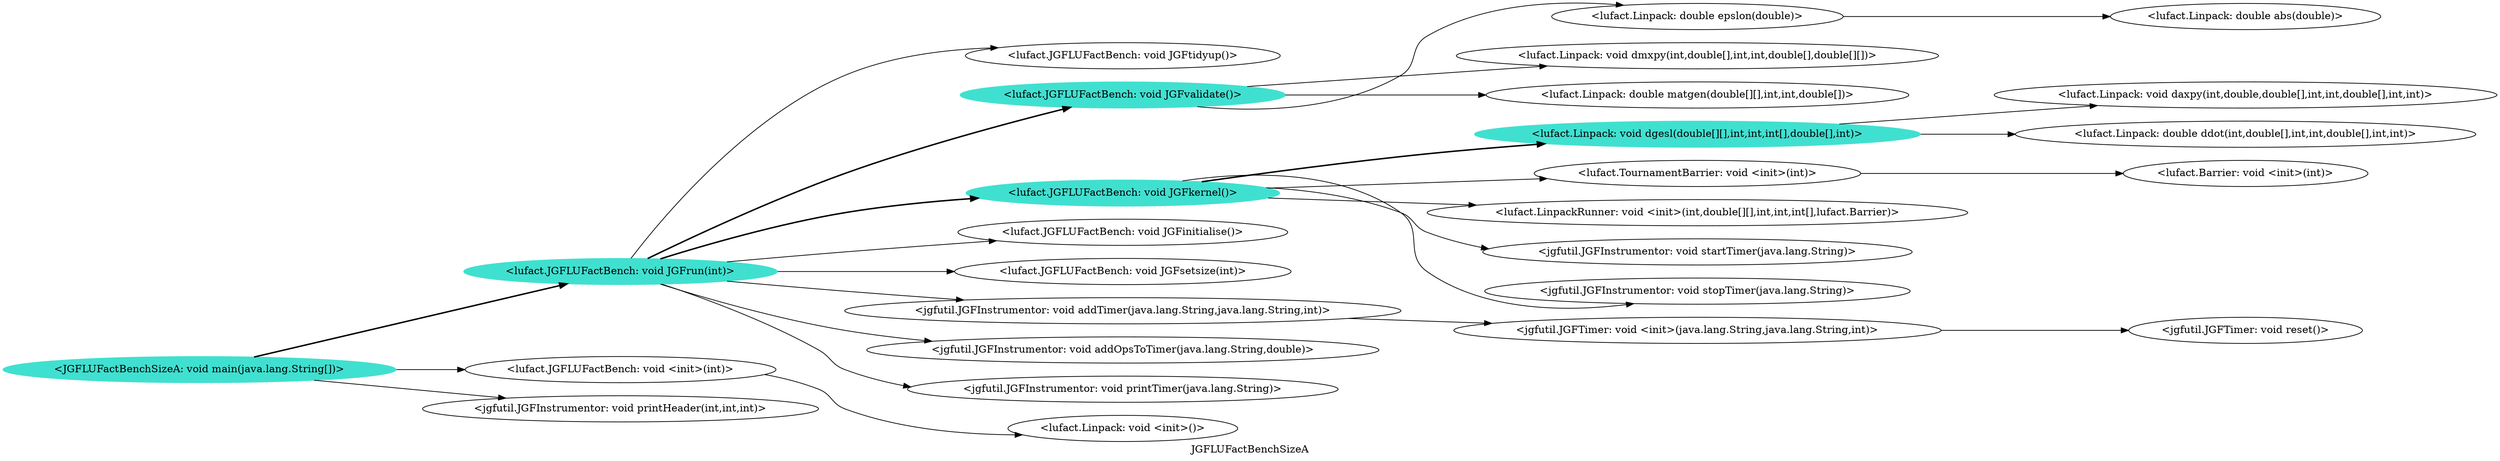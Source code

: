 digraph "JGFLUFactBenchSizeA" {
    label="JGFLUFactBenchSizeA";
    rankdir=LR;
    "<JGFLUFactBenchSizeA: void main(java.lang.String[])>" [color=turquoise,style=filled,];
    "<lufact.JGFLUFactBench: void JGFrun(int)>" [color=turquoise,style=filled,color=turquoise,style=filled,color=turquoise,style=filled,];
    "<JGFLUFactBenchSizeA: void main(java.lang.String[])>"->"<lufact.JGFLUFactBench: void JGFrun(int)>" [style=bold,];
    "<lufact.JGFLUFactBench: void JGFtidyup()>"
    "<lufact.JGFLUFactBench: void JGFrun(int)>"->"<lufact.JGFLUFactBench: void JGFtidyup()>";
    "<lufact.JGFLUFactBench: void JGFvalidate()>" [color=turquoise,style=filled,];
    "<lufact.JGFLUFactBench: void JGFrun(int)>"->"<lufact.JGFLUFactBench: void JGFvalidate()>" [style=bold,];
    "<lufact.Linpack: double epslon(double)>"
    "<lufact.JGFLUFactBench: void JGFvalidate()>"->"<lufact.Linpack: double epslon(double)>";
    "<lufact.Linpack: double abs(double)>"
    "<lufact.Linpack: double epslon(double)>"->"<lufact.Linpack: double abs(double)>";
    "<lufact.Linpack: void dmxpy(int,double[],int,int,double[],double[][])>"
    "<lufact.JGFLUFactBench: void JGFvalidate()>"->"<lufact.Linpack: void dmxpy(int,double[],int,int,double[],double[][])>";
    "<lufact.Linpack: double matgen(double[][],int,int,double[])>"
    "<lufact.JGFLUFactBench: void JGFvalidate()>"->"<lufact.Linpack: double matgen(double[][],int,int,double[])>";
    "<lufact.JGFLUFactBench: void JGFkernel()>" [color=turquoise,style=filled,color=turquoise,style=filled,];
    "<lufact.JGFLUFactBench: void JGFrun(int)>"->"<lufact.JGFLUFactBench: void JGFkernel()>" [style=bold,];
    "<lufact.Linpack: void dgesl(double[][],int,int,int[],double[],int)>" [color=turquoise,style=filled,];
    "<lufact.JGFLUFactBench: void JGFkernel()>"->"<lufact.Linpack: void dgesl(double[][],int,int,int[],double[],int)>" [style=bold,];
    "<lufact.Linpack: void daxpy(int,double,double[],int,int,double[],int,int)>"
    "<lufact.Linpack: void dgesl(double[][],int,int,int[],double[],int)>"->"<lufact.Linpack: void daxpy(int,double,double[],int,int,double[],int,int)>";
    "<lufact.Linpack: double ddot(int,double[],int,int,double[],int,int)>"
    "<lufact.Linpack: void dgesl(double[][],int,int,int[],double[],int)>"->"<lufact.Linpack: double ddot(int,double[],int,int,double[],int,int)>";
    "<lufact.TournamentBarrier: void <init>(int)>"
    "<lufact.JGFLUFactBench: void JGFkernel()>"->"<lufact.TournamentBarrier: void <init>(int)>";
    "<lufact.Barrier: void <init>(int)>"
    "<lufact.TournamentBarrier: void <init>(int)>"->"<lufact.Barrier: void <init>(int)>";
    "<lufact.LinpackRunner: void <init>(int,double[][],int,int,int[],lufact.Barrier)>"
    "<lufact.JGFLUFactBench: void JGFkernel()>"->"<lufact.LinpackRunner: void <init>(int,double[][],int,int,int[],lufact.Barrier)>";
    "<jgfutil.JGFInstrumentor: void startTimer(java.lang.String)>"
    "<lufact.JGFLUFactBench: void JGFkernel()>"->"<jgfutil.JGFInstrumentor: void startTimer(java.lang.String)>";
    "<jgfutil.JGFInstrumentor: void stopTimer(java.lang.String)>"
    "<lufact.JGFLUFactBench: void JGFkernel()>"->"<jgfutil.JGFInstrumentor: void stopTimer(java.lang.String)>";
    "<lufact.JGFLUFactBench: void JGFinitialise()>"
    "<lufact.JGFLUFactBench: void JGFrun(int)>"->"<lufact.JGFLUFactBench: void JGFinitialise()>";
    "<lufact.JGFLUFactBench: void JGFsetsize(int)>"
    "<lufact.JGFLUFactBench: void JGFrun(int)>"->"<lufact.JGFLUFactBench: void JGFsetsize(int)>";
    "<jgfutil.JGFInstrumentor: void addTimer(java.lang.String,java.lang.String,int)>"
    "<lufact.JGFLUFactBench: void JGFrun(int)>"->"<jgfutil.JGFInstrumentor: void addTimer(java.lang.String,java.lang.String,int)>";
    "<jgfutil.JGFTimer: void <init>(java.lang.String,java.lang.String,int)>"
    "<jgfutil.JGFInstrumentor: void addTimer(java.lang.String,java.lang.String,int)>"->"<jgfutil.JGFTimer: void <init>(java.lang.String,java.lang.String,int)>";
    "<jgfutil.JGFTimer: void reset()>"
    "<jgfutil.JGFTimer: void <init>(java.lang.String,java.lang.String,int)>"->"<jgfutil.JGFTimer: void reset()>";
    "<jgfutil.JGFInstrumentor: void addOpsToTimer(java.lang.String,double)>"
    "<lufact.JGFLUFactBench: void JGFrun(int)>"->"<jgfutil.JGFInstrumentor: void addOpsToTimer(java.lang.String,double)>";
    "<jgfutil.JGFInstrumentor: void printTimer(java.lang.String)>"
    "<lufact.JGFLUFactBench: void JGFrun(int)>"->"<jgfutil.JGFInstrumentor: void printTimer(java.lang.String)>";
    "<lufact.JGFLUFactBench: void <init>(int)>"
    "<JGFLUFactBenchSizeA: void main(java.lang.String[])>"->"<lufact.JGFLUFactBench: void <init>(int)>";
    "<lufact.Linpack: void <init>()>"
    "<lufact.JGFLUFactBench: void <init>(int)>"->"<lufact.Linpack: void <init>()>";
    "<jgfutil.JGFInstrumentor: void printHeader(int,int,int)>"
    "<JGFLUFactBenchSizeA: void main(java.lang.String[])>"->"<jgfutil.JGFInstrumentor: void printHeader(int,int,int)>";
}
